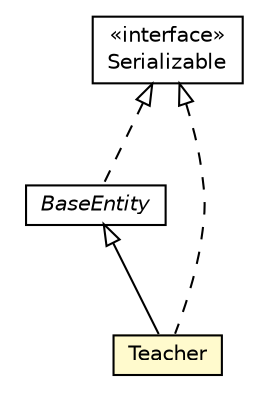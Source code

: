 #!/usr/local/bin/dot
#
# Class diagram 
# Generated by UMLGraph version R5_6-24-gf6e263 (http://www.umlgraph.org/)
#

digraph G {
	edge [fontname="Helvetica",fontsize=10,labelfontname="Helvetica",labelfontsize=10];
	node [fontname="Helvetica",fontsize=10,shape=plaintext];
	nodesep=0.25;
	ranksep=0.5;
	// com.elte.osz.logic.dbhandler.BaseEntity
	c752 [label=<<table title="com.elte.osz.logic.dbhandler.BaseEntity" border="0" cellborder="1" cellspacing="0" cellpadding="2" port="p" href="../dbhandler/BaseEntity.html">
		<tr><td><table border="0" cellspacing="0" cellpadding="1">
<tr><td align="center" balign="center"><font face="Helvetica-Oblique"> BaseEntity </font></td></tr>
		</table></td></tr>
		</table>>, URL="../dbhandler/BaseEntity.html", fontname="Helvetica", fontcolor="black", fontsize=10.0];
	// com.elte.osz.logic.entities.Teacher
	c760 [label=<<table title="com.elte.osz.logic.entities.Teacher" border="0" cellborder="1" cellspacing="0" cellpadding="2" port="p" bgcolor="lemonChiffon" href="./Teacher.html">
		<tr><td><table border="0" cellspacing="0" cellpadding="1">
<tr><td align="center" balign="center"> Teacher </td></tr>
		</table></td></tr>
		</table>>, URL="./Teacher.html", fontname="Helvetica", fontcolor="black", fontsize=10.0];
	//com.elte.osz.logic.dbhandler.BaseEntity implements java.io.Serializable
	c773:p -> c752:p [dir=back,arrowtail=empty,style=dashed];
	//com.elte.osz.logic.entities.Teacher extends com.elte.osz.logic.dbhandler.BaseEntity
	c752:p -> c760:p [dir=back,arrowtail=empty];
	//com.elte.osz.logic.entities.Teacher implements java.io.Serializable
	c773:p -> c760:p [dir=back,arrowtail=empty,style=dashed];
	// java.io.Serializable
	c773 [label=<<table title="java.io.Serializable" border="0" cellborder="1" cellspacing="0" cellpadding="2" port="p" href="http://java.sun.com/j2se/1.4.2/docs/api/java/io/Serializable.html">
		<tr><td><table border="0" cellspacing="0" cellpadding="1">
<tr><td align="center" balign="center"> &#171;interface&#187; </td></tr>
<tr><td align="center" balign="center"> Serializable </td></tr>
		</table></td></tr>
		</table>>, URL="http://java.sun.com/j2se/1.4.2/docs/api/java/io/Serializable.html", fontname="Helvetica", fontcolor="black", fontsize=10.0];
}

